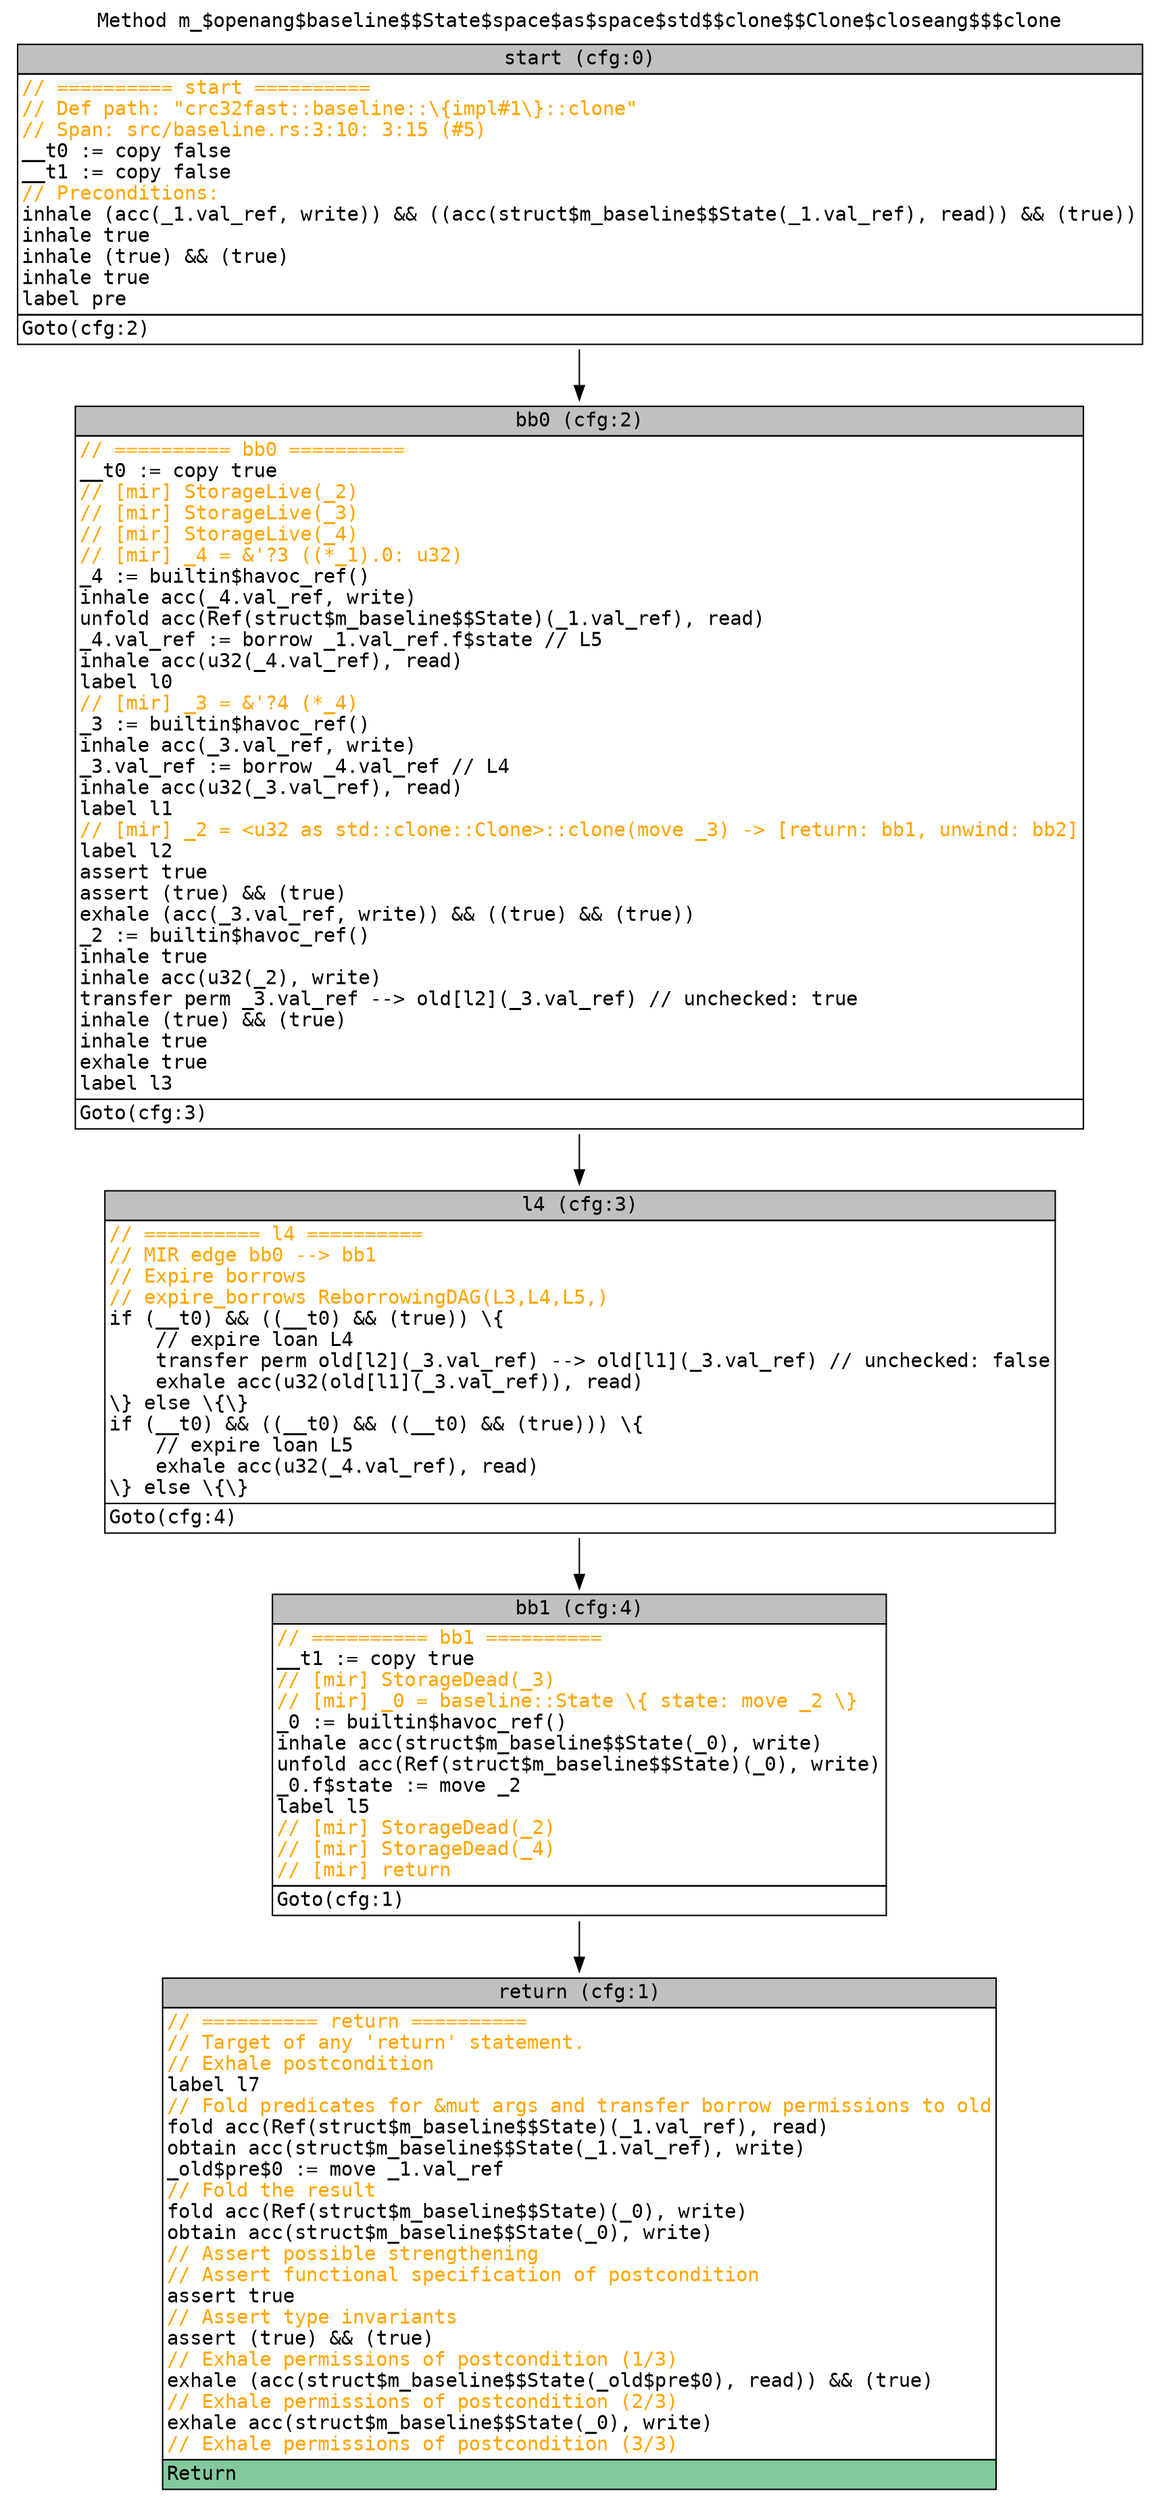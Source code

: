 digraph CFG {
graph [fontname=monospace];
node [fontname=monospace];
edge [fontname=monospace];
labelloc="t";
label="Method m_$openang$baseline$$State$space$as$space$std$$clone$$Clone$closeang$$$clone";
"block_start" [shape=none,label=<<table border="0" cellborder="1" cellspacing="0"><tr><td bgcolor="gray" align="center">start (cfg:0)</td></tr><tr><td align="left" balign="left"><font color="orange">// ========== start ==========</font><br/><font color="orange">// Def path: "crc32fast::baseline::\{impl#1\}::clone"</font><br/><font color="orange">// Span: src/baseline.rs:3:10: 3:15 (#5)</font><br/>__t0 := copy false<br/>__t1 := copy false<br/><font color="orange">// Preconditions:</font><br/>inhale (acc(_1.val_ref, write)) &amp;&amp; ((acc(struct$m_baseline$$State(_1.val_ref), read)) &amp;&amp; (true))<br/>inhale true<br/>inhale (true) &amp;&amp; (true)<br/>inhale true<br/>label pre</td></tr><tr><td align="left">Goto(cfg:2)<br/></td></tr></table>>];
"block_return" [shape=none,label=<<table border="0" cellborder="1" cellspacing="0"><tr><td bgcolor="gray" align="center">return (cfg:1)</td></tr><tr><td align="left" balign="left"><font color="orange">// ========== return ==========</font><br/><font color="orange">// Target of any 'return' statement.</font><br/><font color="orange">// Exhale postcondition</font><br/>label l7<br/><font color="orange">// Fold predicates for &amp;mut args and transfer borrow permissions to old</font><br/>fold acc(Ref(struct$m_baseline$$State)(_1.val_ref), read)<br/>obtain acc(struct$m_baseline$$State(_1.val_ref), write)<br/>_old$pre$0 := move _1.val_ref<br/><font color="orange">// Fold the result</font><br/>fold acc(Ref(struct$m_baseline$$State)(_0), write)<br/>obtain acc(struct$m_baseline$$State(_0), write)<br/><font color="orange">// Assert possible strengthening</font><br/><font color="orange">// Assert functional specification of postcondition</font><br/>assert true<br/><font color="orange">// Assert type invariants</font><br/>assert (true) &amp;&amp; (true)<br/><font color="orange">// Exhale permissions of postcondition (1/3)</font><br/>exhale (acc(struct$m_baseline$$State(_old$pre$0), read)) &amp;&amp; (true)<br/><font color="orange">// Exhale permissions of postcondition (2/3)</font><br/>exhale acc(struct$m_baseline$$State(_0), write)<br/><font color="orange">// Exhale permissions of postcondition (3/3)</font></td></tr><tr><td align="left" bgcolor="#82CA9D">Return<br/></td></tr></table>>];
"block_bb0" [shape=none,label=<<table border="0" cellborder="1" cellspacing="0"><tr><td bgcolor="gray" align="center">bb0 (cfg:2)</td></tr><tr><td align="left" balign="left"><font color="orange">// ========== bb0 ==========</font><br/>__t0 := copy true<br/><font color="orange">// [mir] StorageLive(_2)</font><br/><font color="orange">// [mir] StorageLive(_3)</font><br/><font color="orange">// [mir] StorageLive(_4)</font><br/><font color="orange">// [mir] _4 = &amp;'?3 ((*_1).0: u32)</font><br/>_4 := builtin$havoc_ref()<br/>inhale acc(_4.val_ref, write)<br/>unfold acc(Ref(struct$m_baseline$$State)(_1.val_ref), read)<br/>_4.val_ref := borrow _1.val_ref.f$state // L5<br/>inhale acc(u32(_4.val_ref), read)<br/>label l0<br/><font color="orange">// [mir] _3 = &amp;'?4 (*_4)</font><br/>_3 := builtin$havoc_ref()<br/>inhale acc(_3.val_ref, write)<br/>_3.val_ref := borrow _4.val_ref // L4<br/>inhale acc(u32(_3.val_ref), read)<br/>label l1<br/><font color="orange">// [mir] _2 = &lt;u32 as std::clone::Clone&gt;::clone(move _3) -&gt; [return: bb1, unwind: bb2]</font><br/>label l2<br/>assert true<br/>assert (true) &amp;&amp; (true)<br/>exhale (acc(_3.val_ref, write)) &amp;&amp; ((true) &amp;&amp; (true))<br/>_2 := builtin$havoc_ref()<br/>inhale true<br/>inhale acc(u32(_2), write)<br/>transfer perm _3.val_ref --&gt; old[l2](_3.val_ref) // unchecked: true<br/>inhale (true) &amp;&amp; (true)<br/>inhale true<br/>exhale true<br/>label l3</td></tr><tr><td align="left">Goto(cfg:3)<br/></td></tr></table>>];
"block_l4" [shape=none,label=<<table border="0" cellborder="1" cellspacing="0"><tr><td bgcolor="gray" align="center">l4 (cfg:3)</td></tr><tr><td align="left" balign="left"><font color="orange">// ========== l4 ==========</font><br/><font color="orange">// MIR edge bb0 --&gt; bb1</font><br/><font color="orange">// Expire borrows</font><br/><font color="orange">// expire_borrows ReborrowingDAG(L3,L4,L5,)</font><br/>if (__t0) &amp;&amp; ((__t0) &amp;&amp; (true)) \{<br/>    // expire loan L4<br/>    transfer perm old[l2](_3.val_ref) --&gt; old[l1](_3.val_ref) // unchecked: false<br/>    exhale acc(u32(old[l1](_3.val_ref)), read)<br/>\} else \{\}<br/>if (__t0) &amp;&amp; ((__t0) &amp;&amp; ((__t0) &amp;&amp; (true))) \{<br/>    // expire loan L5<br/>    exhale acc(u32(_4.val_ref), read)<br/>\} else \{\}</td></tr><tr><td align="left">Goto(cfg:4)<br/></td></tr></table>>];
"block_bb1" [shape=none,label=<<table border="0" cellborder="1" cellspacing="0"><tr><td bgcolor="gray" align="center">bb1 (cfg:4)</td></tr><tr><td align="left" balign="left"><font color="orange">// ========== bb1 ==========</font><br/>__t1 := copy true<br/><font color="orange">// [mir] StorageDead(_3)</font><br/><font color="orange">// [mir] _0 = baseline::State \{ state: move _2 \}</font><br/>_0 := builtin$havoc_ref()<br/>inhale acc(struct$m_baseline$$State(_0), write)<br/>unfold acc(Ref(struct$m_baseline$$State)(_0), write)<br/>_0.f$state := move _2<br/>label l5<br/><font color="orange">// [mir] StorageDead(_2)</font><br/><font color="orange">// [mir] StorageDead(_4)</font><br/><font color="orange">// [mir] return</font></td></tr><tr><td align="left">Goto(cfg:1)<br/></td></tr></table>>];
"block_start" -> "block_bb0";
"block_bb0" -> "block_l4";
"block_l4" -> "block_bb1";
"block_bb1" -> "block_return";
}
